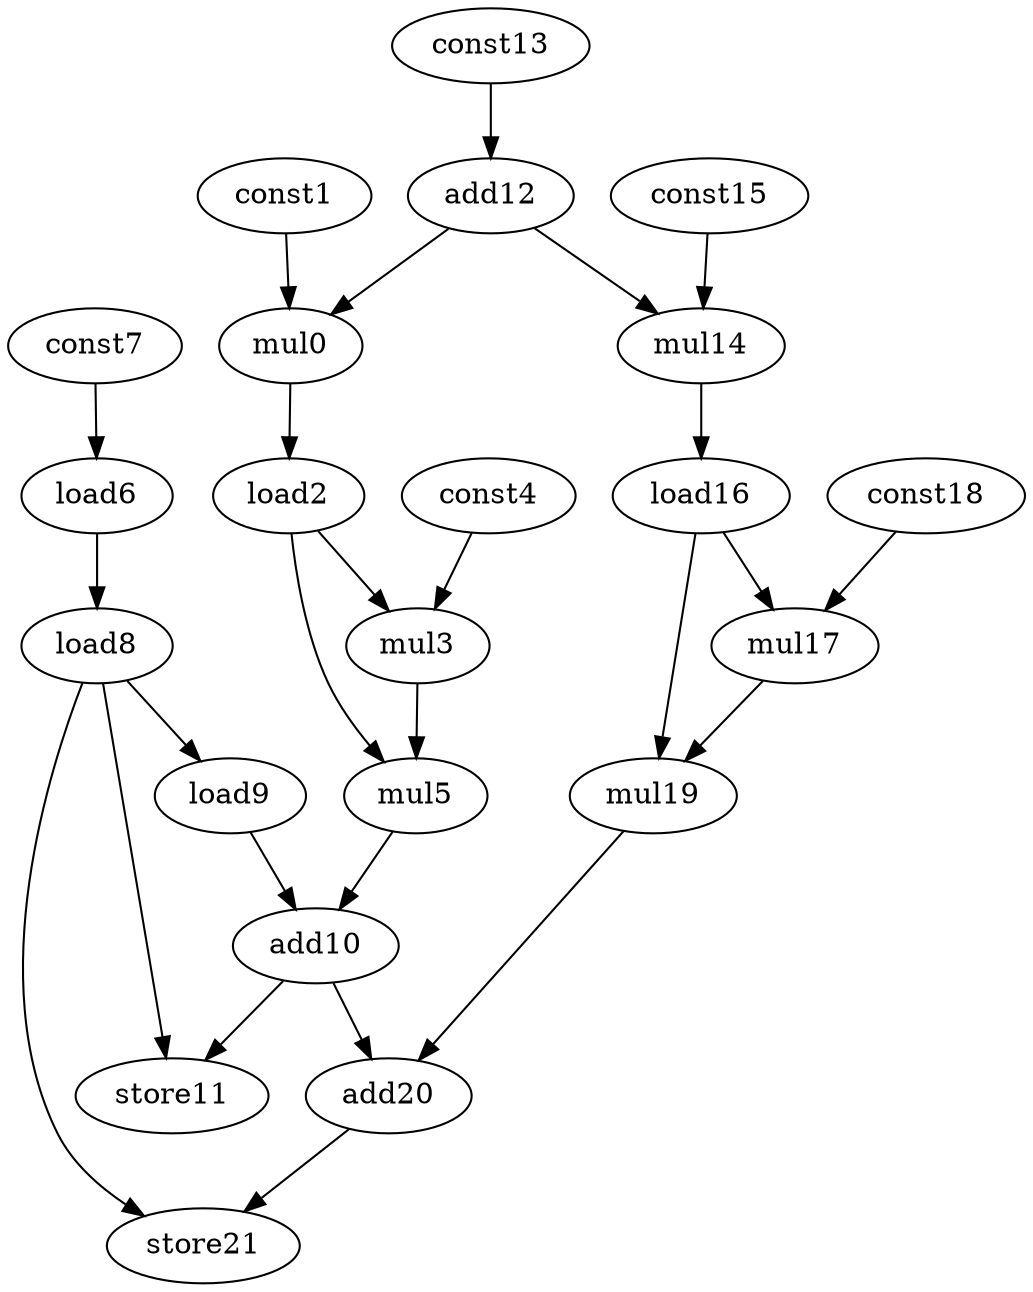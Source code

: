 digraph G {
mul0[opcode=mul];
const1[opcode=const];
load2[opcode=load];
mul3[opcode=mul];
const4[opcode=const];
mul5[opcode=mul];
load6[opcode=load];
const7[opcode=const];
load8[opcode=load];
load9[opcode=load];
add10[opcode=add];
store11[opcode=store];
add12[opcode=add];
const13[opcode=const];
mul14[opcode=mul];
const15[opcode=const];
load16[opcode=load];
mul17[opcode=mul];
const18[opcode=const];
mul19[opcode=mul];
add20[opcode=add];
store21[opcode=store];
load2->mul3[operand=0]; //load->mul
load2->mul5[operand=1]; //load->mul
mul3->mul5[operand=0]; //mul->mul
mul5->add10[operand=1]; //mul->add
load6->load8[operand=0]; //load->load
load8->load9[operand=0]; //load->load
load8->store11[operand=1]; //load->store
load8->store21[operand=1]; //load->store
load9->add10[operand=0]; //load->add
add10->store11[operand=0]; //add->store
add10->add20[operand=1]; //add->add
add12->mul14[operand=1]; //add->gep_mul
add12->mul0[operand=1]; //add->gep_mul
load16->mul17[operand=0]; //load->mul
load16->mul19[operand=1]; //load->mul
mul17->mul19[operand=0]; //mul->mul
mul19->add20[operand=0]; //mul->add
add20->store21[operand=0]; //add->store
const1->mul0[operand=0]; //gep_const->gep_mul
mul0->load2[operand=0]; //gep_mul->load
const4->mul3[operand=1]; //const->mul
const7->load6[operand=0]; //const->load
const13->add12[operand=1]; //const->add
const15->mul14[operand=0]; //gep_const->gep_mul
mul14->load16[operand=0]; //gep_mul->load
const18->mul17[operand=1]; //const->mul
}
